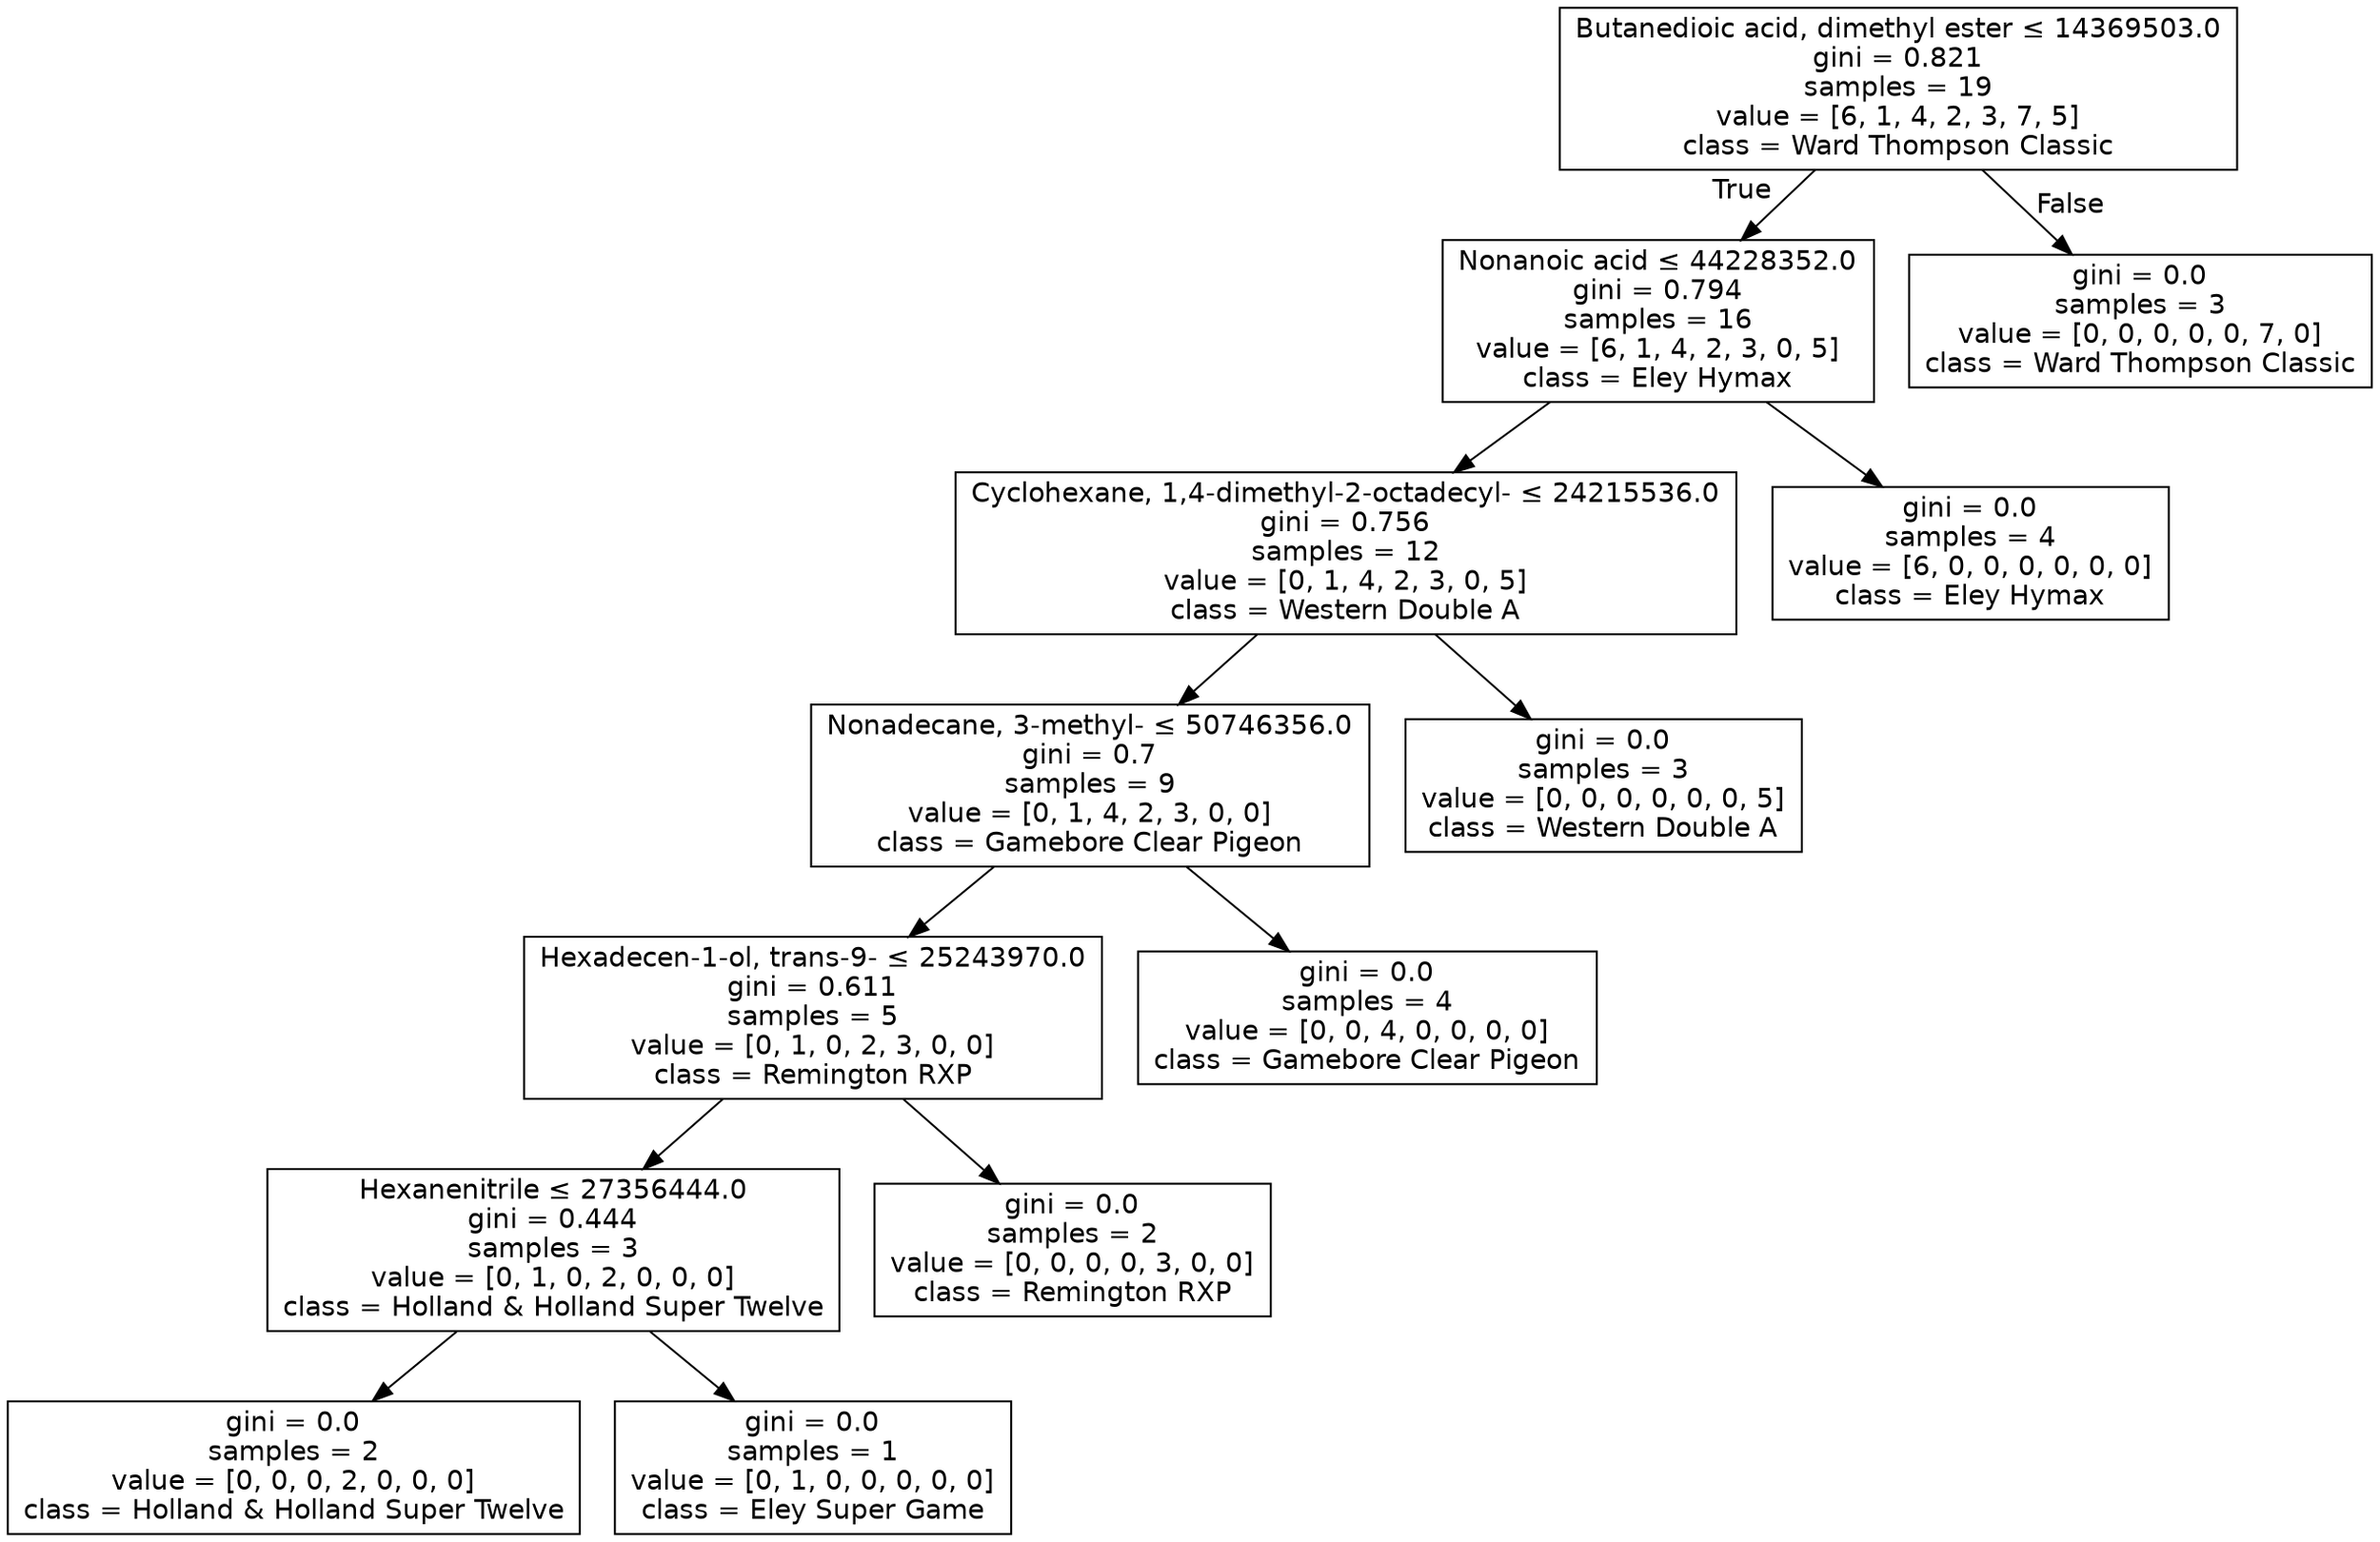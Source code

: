 digraph Tree {
node [shape=box, fontname="helvetica"] ;
edge [fontname="helvetica"] ;
0 [label=<Butanedioic acid, dimethyl ester &le; 14369503.0<br/>gini = 0.821<br/>samples = 19<br/>value = [6, 1, 4, 2, 3, 7, 5]<br/>class = Ward Thompson Classic>] ;
1 [label=<Nonanoic acid &le; 44228352.0<br/>gini = 0.794<br/>samples = 16<br/>value = [6, 1, 4, 2, 3, 0, 5]<br/>class = Eley Hymax>] ;
0 -> 1 [labeldistance=2.5, labelangle=45, headlabel="True"] ;
2 [label=<Cyclohexane, 1,4-dimethyl-2-octadecyl- &le; 24215536.0<br/>gini = 0.756<br/>samples = 12<br/>value = [0, 1, 4, 2, 3, 0, 5]<br/>class = Western Double A>] ;
1 -> 2 ;
3 [label=<Nonadecane, 3-methyl- &le; 50746356.0<br/>gini = 0.7<br/>samples = 9<br/>value = [0, 1, 4, 2, 3, 0, 0]<br/>class = Gamebore Clear Pigeon>] ;
2 -> 3 ;
4 [label=<Hexadecen-1-ol, trans-9- &le; 25243970.0<br/>gini = 0.611<br/>samples = 5<br/>value = [0, 1, 0, 2, 3, 0, 0]<br/>class = Remington RXP>] ;
3 -> 4 ;
5 [label=<Hexanenitrile &le; 27356444.0<br/>gini = 0.444<br/>samples = 3<br/>value = [0, 1, 0, 2, 0, 0, 0]<br/>class = Holland &amp; Holland Super Twelve>] ;
4 -> 5 ;
6 [label=<gini = 0.0<br/>samples = 2<br/>value = [0, 0, 0, 2, 0, 0, 0]<br/>class = Holland &amp; Holland Super Twelve>] ;
5 -> 6 ;
7 [label=<gini = 0.0<br/>samples = 1<br/>value = [0, 1, 0, 0, 0, 0, 0]<br/>class = Eley Super Game>] ;
5 -> 7 ;
8 [label=<gini = 0.0<br/>samples = 2<br/>value = [0, 0, 0, 0, 3, 0, 0]<br/>class = Remington RXP>] ;
4 -> 8 ;
9 [label=<gini = 0.0<br/>samples = 4<br/>value = [0, 0, 4, 0, 0, 0, 0]<br/>class = Gamebore Clear Pigeon>] ;
3 -> 9 ;
10 [label=<gini = 0.0<br/>samples = 3<br/>value = [0, 0, 0, 0, 0, 0, 5]<br/>class = Western Double A>] ;
2 -> 10 ;
11 [label=<gini = 0.0<br/>samples = 4<br/>value = [6, 0, 0, 0, 0, 0, 0]<br/>class = Eley Hymax>] ;
1 -> 11 ;
12 [label=<gini = 0.0<br/>samples = 3<br/>value = [0, 0, 0, 0, 0, 7, 0]<br/>class = Ward Thompson Classic>] ;
0 -> 12 [labeldistance=2.5, labelangle=-45, headlabel="False"] ;
}
